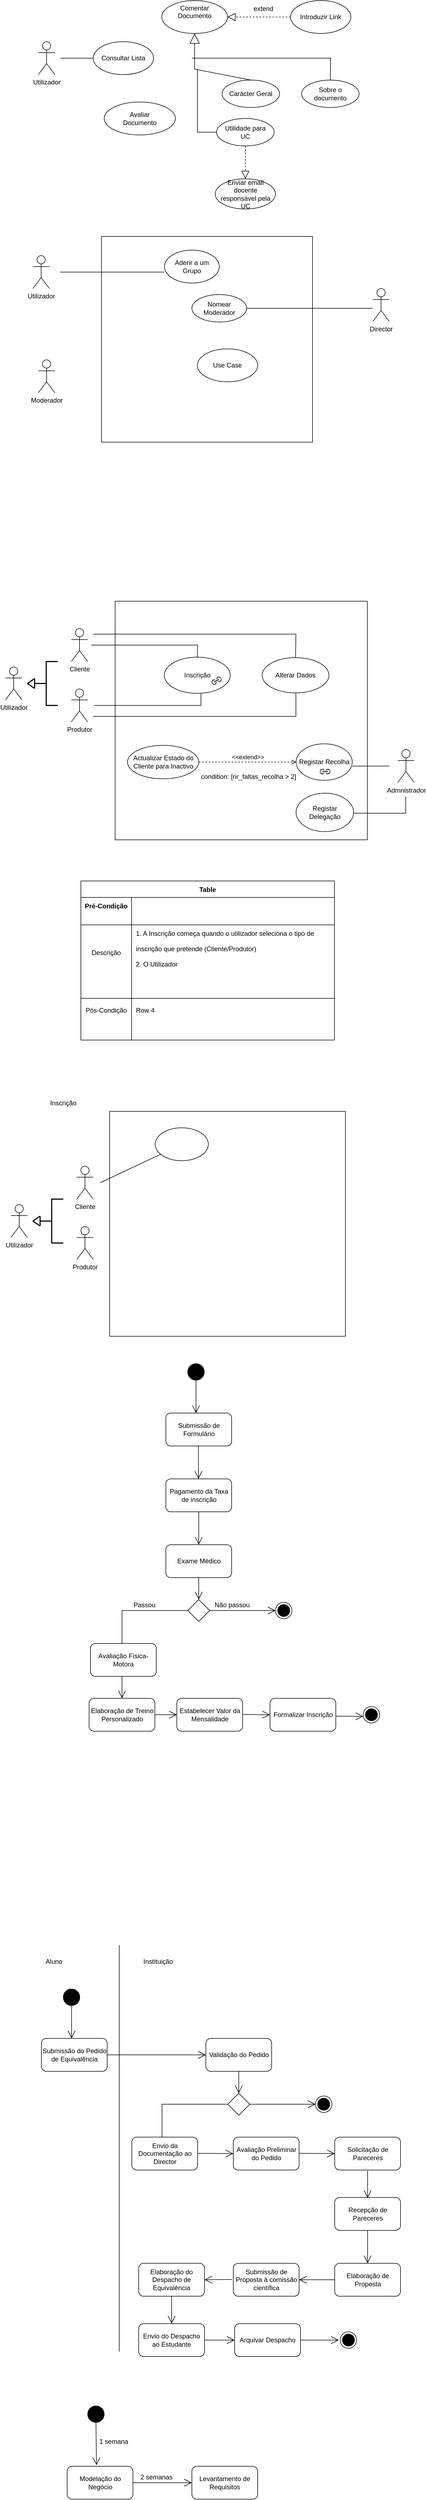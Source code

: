 <mxfile version="20.3.6" type="device"><diagram id="jch3fxAogtX7bxM4VkgL" name="Page-1"><mxGraphModel dx="1038" dy="528" grid="1" gridSize="10" guides="1" tooltips="1" connect="1" arrows="1" fold="1" page="1" pageScale="1" pageWidth="850" pageHeight="1100" math="0" shadow="0"><root><mxCell id="0"/><mxCell id="1" parent="0"/><mxCell id="akfKVIHorlJURZrkTv1t-1" value="Utilizador" style="shape=umlActor;verticalLabelPosition=bottom;verticalAlign=top;html=1;" vertex="1" parent="1"><mxGeometry x="100" y="130" width="30" height="60" as="geometry"/></mxCell><mxCell id="akfKVIHorlJURZrkTv1t-4" value="&lt;div&gt;Comentar &lt;br&gt;&lt;/div&gt;&lt;div&gt;Documento&lt;br&gt;&lt;/div&gt;" style="ellipse;whiteSpace=wrap;html=1;verticalAlign=top;" vertex="1" parent="1"><mxGeometry x="325" y="55" width="120" height="60" as="geometry"/></mxCell><mxCell id="akfKVIHorlJURZrkTv1t-7" value="" style="endArrow=block;dashed=1;endFill=0;endSize=12;html=1;rounded=0;entryX=1;entryY=0.5;entryDx=0;entryDy=0;exitX=0;exitY=0.5;exitDx=0;exitDy=0;" edge="1" parent="1" source="akfKVIHorlJURZrkTv1t-9" target="akfKVIHorlJURZrkTv1t-4"><mxGeometry width="160" relative="1" as="geometry"><mxPoint x="450" y="100" as="sourcePoint"/><mxPoint x="500" y="280" as="targetPoint"/></mxGeometry></mxCell><mxCell id="akfKVIHorlJURZrkTv1t-9" value="Introduzir Link" style="ellipse;whiteSpace=wrap;html=1;" vertex="1" parent="1"><mxGeometry x="560" y="55" width="110" height="60" as="geometry"/></mxCell><mxCell id="akfKVIHorlJURZrkTv1t-13" value="&lt;div&gt;Avaliar&lt;/div&gt;&lt;div&gt;Documento&lt;br&gt;&lt;/div&gt;" style="ellipse;whiteSpace=wrap;html=1;" vertex="1" parent="1"><mxGeometry x="220" y="240" width="130" height="60" as="geometry"/></mxCell><mxCell id="akfKVIHorlJURZrkTv1t-14" value="Consultar Lista" style="ellipse;whiteSpace=wrap;html=1;" vertex="1" parent="1"><mxGeometry x="200" y="130" width="110" height="60" as="geometry"/></mxCell><mxCell id="akfKVIHorlJURZrkTv1t-15" value="" style="line;strokeWidth=1;fillColor=none;align=left;verticalAlign=middle;spacingTop=-1;spacingLeft=3;spacingRight=3;rotatable=0;labelPosition=right;points=[];portConstraint=eastwest;strokeColor=inherit;" vertex="1" parent="1"><mxGeometry x="140" y="156" width="60" height="8" as="geometry"/></mxCell><mxCell id="akfKVIHorlJURZrkTv1t-16" value="extend" style="text;html=1;align=center;verticalAlign=middle;resizable=0;points=[];autosize=1;strokeColor=none;fillColor=none;" vertex="1" parent="1"><mxGeometry x="480" y="55" width="60" height="30" as="geometry"/></mxCell><mxCell id="akfKVIHorlJURZrkTv1t-17" value="" style="endArrow=block;endSize=16;endFill=0;html=1;rounded=0;entryX=0.5;entryY=1;entryDx=0;entryDy=0;exitX=0.5;exitY=0;exitDx=0;exitDy=0;" edge="1" parent="1" source="akfKVIHorlJURZrkTv1t-18" target="akfKVIHorlJURZrkTv1t-4"><mxGeometry width="160" relative="1" as="geometry"><mxPoint x="385" y="210" as="sourcePoint"/><mxPoint x="500" y="280" as="targetPoint"/><Array as="points"><mxPoint x="385" y="180"/></Array></mxGeometry></mxCell><mxCell id="akfKVIHorlJURZrkTv1t-18" value="Carácter Geral" style="ellipse;whiteSpace=wrap;html=1;" vertex="1" parent="1"><mxGeometry x="435" y="200" width="105" height="50" as="geometry"/></mxCell><mxCell id="akfKVIHorlJURZrkTv1t-19" value="&lt;div&gt;Utilidade para&lt;/div&gt;&lt;div&gt;UC&lt;br&gt;&lt;/div&gt;" style="ellipse;whiteSpace=wrap;html=1;" vertex="1" parent="1"><mxGeometry x="425" y="270" width="105" height="50" as="geometry"/></mxCell><mxCell id="akfKVIHorlJURZrkTv1t-20" value="&lt;div&gt;Sobre o &lt;br&gt;&lt;/div&gt;&lt;div&gt;documento&lt;/div&gt;" style="ellipse;whiteSpace=wrap;html=1;" vertex="1" parent="1"><mxGeometry x="580" y="200" width="105" height="50" as="geometry"/></mxCell><mxCell id="akfKVIHorlJURZrkTv1t-22" value="" style="endArrow=none;html=1;rounded=0;exitX=0;exitY=0.5;exitDx=0;exitDy=0;" edge="1" parent="1" source="akfKVIHorlJURZrkTv1t-19"><mxGeometry width="50" height="50" relative="1" as="geometry"><mxPoint x="400" y="310" as="sourcePoint"/><mxPoint x="390" y="180" as="targetPoint"/><Array as="points"><mxPoint x="390" y="295"/></Array></mxGeometry></mxCell><mxCell id="akfKVIHorlJURZrkTv1t-23" value="" style="endArrow=none;html=1;rounded=0;entryX=0.5;entryY=0;entryDx=0;entryDy=0;" edge="1" parent="1" target="akfKVIHorlJURZrkTv1t-20"><mxGeometry width="50" height="50" relative="1" as="geometry"><mxPoint x="380" y="160" as="sourcePoint"/><mxPoint x="630" y="130" as="targetPoint"/><Array as="points"><mxPoint x="633" y="160"/></Array></mxGeometry></mxCell><mxCell id="akfKVIHorlJURZrkTv1t-24" value="" style="endArrow=block;dashed=1;endFill=0;endSize=12;html=1;rounded=0;exitX=0.5;exitY=1;exitDx=0;exitDy=0;" edge="1" parent="1" source="akfKVIHorlJURZrkTv1t-19" target="akfKVIHorlJURZrkTv1t-25"><mxGeometry width="160" relative="1" as="geometry"><mxPoint x="340" y="280" as="sourcePoint"/><mxPoint x="480" y="390" as="targetPoint"/></mxGeometry></mxCell><mxCell id="akfKVIHorlJURZrkTv1t-25" value="Enviar email docente responsável pela UC" style="ellipse;whiteSpace=wrap;html=1;" vertex="1" parent="1"><mxGeometry x="422.5" y="380" width="110" height="55" as="geometry"/></mxCell><mxCell id="akfKVIHorlJURZrkTv1t-26" value="Utilizador" style="shape=umlActor;verticalLabelPosition=bottom;verticalAlign=top;html=1;" vertex="1" parent="1"><mxGeometry x="90" y="520" width="30" height="60" as="geometry"/></mxCell><mxCell id="akfKVIHorlJURZrkTv1t-31" value="" style="rounded=0;whiteSpace=wrap;html=1;rotation=90;" vertex="1" parent="1"><mxGeometry x="220" y="480" width="375" height="385" as="geometry"/></mxCell><mxCell id="akfKVIHorlJURZrkTv1t-29" value="" style="line;strokeWidth=1;fillColor=none;align=left;verticalAlign=middle;spacingTop=-1;spacingLeft=3;spacingRight=3;rotatable=0;labelPosition=right;points=[];portConstraint=eastwest;strokeColor=inherit;" vertex="1" parent="1"><mxGeometry x="140" y="546" width="190" height="8" as="geometry"/></mxCell><mxCell id="akfKVIHorlJURZrkTv1t-30" value="Aderir a um Grupo" style="ellipse;whiteSpace=wrap;html=1;" vertex="1" parent="1"><mxGeometry x="330" y="510" width="100" height="60" as="geometry"/></mxCell><mxCell id="akfKVIHorlJURZrkTv1t-32" value="Director" style="shape=umlActor;verticalLabelPosition=bottom;verticalAlign=top;html=1;" vertex="1" parent="1"><mxGeometry x="710" y="580" width="30" height="60" as="geometry"/></mxCell><mxCell id="akfKVIHorlJURZrkTv1t-37" value="" style="line;strokeWidth=1;fillColor=none;align=left;verticalAlign=middle;spacingTop=-1;spacingLeft=3;spacingRight=3;rotatable=0;labelPosition=right;points=[];portConstraint=eastwest;strokeColor=inherit;" vertex="1" parent="1"><mxGeometry x="480" y="612" width="230" height="8" as="geometry"/></mxCell><mxCell id="akfKVIHorlJURZrkTv1t-38" value="Nomear Moderador" style="ellipse;whiteSpace=wrap;html=1;" vertex="1" parent="1"><mxGeometry x="380" y="591" width="100" height="50" as="geometry"/></mxCell><mxCell id="akfKVIHorlJURZrkTv1t-39" value="Moderador" style="shape=umlActor;verticalLabelPosition=bottom;verticalAlign=top;html=1;" vertex="1" parent="1"><mxGeometry x="100" y="710" width="30" height="60" as="geometry"/></mxCell><mxCell id="akfKVIHorlJURZrkTv1t-40" value="Use Case" style="ellipse;whiteSpace=wrap;html=1;" vertex="1" parent="1"><mxGeometry x="390" y="690" width="110" height="60" as="geometry"/></mxCell><mxCell id="akfKVIHorlJURZrkTv1t-41" value="Utilizador" style="shape=umlActor;verticalLabelPosition=bottom;verticalAlign=top;html=1;" vertex="1" parent="1"><mxGeometry x="40" y="1270" width="30" height="60" as="geometry"/></mxCell><mxCell id="akfKVIHorlJURZrkTv1t-52" value="" style="rounded=0;whiteSpace=wrap;html=1;rotation=90;" vertex="1" parent="1"><mxGeometry x="252.5" y="1137.5" width="435" height="460" as="geometry"/></mxCell><mxCell id="akfKVIHorlJURZrkTv1t-66" value="" style="group" vertex="1" connectable="0" parent="1"><mxGeometry x="80" y="1260" width="55.5" height="80" as="geometry"/></mxCell><mxCell id="akfKVIHorlJURZrkTv1t-62" value="" style="strokeWidth=2;html=1;shape=mxgraph.flowchart.annotation_2;align=left;labelPosition=right;pointerEvents=1;" vertex="1" parent="akfKVIHorlJURZrkTv1t-66"><mxGeometry x="13.134" width="42.366" height="80" as="geometry"/></mxCell><mxCell id="akfKVIHorlJURZrkTv1t-65" value="" style="strokeWidth=2;html=1;shape=mxgraph.flowchart.extract_or_measurement;whiteSpace=wrap;rotation=-90;" vertex="1" parent="akfKVIHorlJURZrkTv1t-66"><mxGeometry x="-1.695" y="33.6" width="16.947" height="12.8" as="geometry"/></mxCell><mxCell id="akfKVIHorlJURZrkTv1t-67" value="Cliente" style="shape=umlActor;verticalLabelPosition=bottom;verticalAlign=top;html=1;" vertex="1" parent="1"><mxGeometry x="160" y="1200" width="30" height="60" as="geometry"/></mxCell><mxCell id="akfKVIHorlJURZrkTv1t-68" value="Produtor" style="shape=umlActor;verticalLabelPosition=bottom;verticalAlign=top;html=1;" vertex="1" parent="1"><mxGeometry x="160" y="1310" width="30" height="60" as="geometry"/></mxCell><mxCell id="akfKVIHorlJURZrkTv1t-96" value="Submissão de Formulário" style="rounded=1;whiteSpace=wrap;html=1;" vertex="1" parent="1"><mxGeometry x="332.5" y="2630" width="120" height="60" as="geometry"/></mxCell><mxCell id="akfKVIHorlJURZrkTv1t-97" value="" style="shape=ellipse;html=1;dashed=0;whitespace=wrap;aspect=fixed;perimeter=ellipsePerimeter;fillColor=#000000;" vertex="1" parent="1"><mxGeometry x="372.5" y="2540" width="30" height="30" as="geometry"/></mxCell><mxCell id="akfKVIHorlJURZrkTv1t-98" value="" style="endArrow=open;endFill=1;endSize=12;html=1;rounded=0;" edge="1" parent="1"><mxGeometry width="160" relative="1" as="geometry"><mxPoint x="387.5" y="2570" as="sourcePoint"/><mxPoint x="387.5" y="2630" as="targetPoint"/></mxGeometry></mxCell><mxCell id="akfKVIHorlJURZrkTv1t-99" value="" style="endArrow=open;endFill=1;endSize=12;html=1;rounded=0;" edge="1" parent="1"><mxGeometry width="160" relative="1" as="geometry"><mxPoint x="392" y="2690" as="sourcePoint"/><mxPoint x="392" y="2750" as="targetPoint"/></mxGeometry></mxCell><mxCell id="akfKVIHorlJURZrkTv1t-100" value="Pagamento da Taxa de inscrição" style="rounded=1;whiteSpace=wrap;html=1;" vertex="1" parent="1"><mxGeometry x="332.5" y="2750" width="120" height="60" as="geometry"/></mxCell><mxCell id="akfKVIHorlJURZrkTv1t-101" value="" style="endArrow=open;endFill=1;endSize=12;html=1;rounded=0;" edge="1" parent="1"><mxGeometry width="160" relative="1" as="geometry"><mxPoint x="392.5" y="2810" as="sourcePoint"/><mxPoint x="392.5" y="2870" as="targetPoint"/></mxGeometry></mxCell><mxCell id="akfKVIHorlJURZrkTv1t-102" value="Exame Médico" style="rounded=1;whiteSpace=wrap;html=1;" vertex="1" parent="1"><mxGeometry x="332.5" y="2870" width="120" height="60" as="geometry"/></mxCell><mxCell id="akfKVIHorlJURZrkTv1t-103" value="" style="shape=rhombus;html=1;dashed=0;whitespace=wrap;perimeter=rhombusPerimeter;fillColor=#FFFFFF;" vertex="1" parent="1"><mxGeometry x="372.5" y="2970" width="40" height="40" as="geometry"/></mxCell><mxCell id="akfKVIHorlJURZrkTv1t-104" value="" style="endArrow=open;endFill=1;endSize=12;html=1;rounded=0;entryX=0.5;entryY=0;entryDx=0;entryDy=0;" edge="1" parent="1" target="akfKVIHorlJURZrkTv1t-103"><mxGeometry width="160" relative="1" as="geometry"><mxPoint x="392.5" y="2930" as="sourcePoint"/><mxPoint x="392.5" y="2990" as="targetPoint"/></mxGeometry></mxCell><mxCell id="akfKVIHorlJURZrkTv1t-105" value="" style="shape=partialRectangle;whiteSpace=wrap;html=1;bottom=0;right=0;fillColor=none;" vertex="1" parent="1"><mxGeometry x="252.5" y="2990" width="120" height="60" as="geometry"/></mxCell><mxCell id="akfKVIHorlJURZrkTv1t-109" value="Avaliação Física-Motora" style="rounded=1;whiteSpace=wrap;html=1;" vertex="1" parent="1"><mxGeometry x="195" y="3050" width="120" height="60" as="geometry"/></mxCell><mxCell id="akfKVIHorlJURZrkTv1t-110" value="" style="ellipse;html=1;shape=endState;fillColor=#000000;strokeColor=#000000;" vertex="1" parent="1"><mxGeometry x="532.5" y="2975" width="30" height="30" as="geometry"/></mxCell><mxCell id="akfKVIHorlJURZrkTv1t-111" value="" style="endArrow=open;endFill=1;endSize=12;html=1;rounded=0;exitX=1;exitY=0.5;exitDx=0;exitDy=0;entryX=0;entryY=0.5;entryDx=0;entryDy=0;" edge="1" parent="1" source="akfKVIHorlJURZrkTv1t-103" target="akfKVIHorlJURZrkTv1t-110"><mxGeometry width="160" relative="1" as="geometry"><mxPoint x="501.5" y="2990" as="sourcePoint"/><mxPoint x="501.5" y="3050" as="targetPoint"/></mxGeometry></mxCell><mxCell id="akfKVIHorlJURZrkTv1t-112" value="" style="endArrow=open;endFill=1;endSize=12;html=1;rounded=0;" edge="1" parent="1"><mxGeometry width="160" relative="1" as="geometry"><mxPoint x="252.5" y="3110" as="sourcePoint"/><mxPoint x="252.5" y="3150" as="targetPoint"/></mxGeometry></mxCell><mxCell id="akfKVIHorlJURZrkTv1t-113" value="Elaboração de Treino Personalizado" style="rounded=1;whiteSpace=wrap;html=1;" vertex="1" parent="1"><mxGeometry x="192.5" y="3150" width="120" height="60" as="geometry"/></mxCell><mxCell id="akfKVIHorlJURZrkTv1t-114" value="" style="endArrow=open;endFill=1;endSize=12;html=1;rounded=0;exitX=1;exitY=0.5;exitDx=0;exitDy=0;" edge="1" parent="1" source="akfKVIHorlJURZrkTv1t-113"><mxGeometry width="160" relative="1" as="geometry"><mxPoint x="361.5" y="3120" as="sourcePoint"/><mxPoint x="352.5" y="3180" as="targetPoint"/></mxGeometry></mxCell><mxCell id="akfKVIHorlJURZrkTv1t-115" value="Estabelecer Valor da Mensalidade" style="rounded=1;whiteSpace=wrap;html=1;" vertex="1" parent="1"><mxGeometry x="352.5" y="3150" width="120" height="60" as="geometry"/></mxCell><mxCell id="akfKVIHorlJURZrkTv1t-116" value="" style="endArrow=open;endFill=1;endSize=12;html=1;rounded=0;exitX=1;exitY=0.5;exitDx=0;exitDy=0;" edge="1" parent="1"><mxGeometry width="160" relative="1" as="geometry"><mxPoint x="472.5" y="3179.5" as="sourcePoint"/><mxPoint x="522.5" y="3180" as="targetPoint"/></mxGeometry></mxCell><mxCell id="akfKVIHorlJURZrkTv1t-117" value="Não passou" style="text;html=1;align=center;verticalAlign=middle;resizable=0;points=[];autosize=1;strokeColor=none;fillColor=none;" vertex="1" parent="1"><mxGeometry x="407.5" y="2965" width="90" height="30" as="geometry"/></mxCell><mxCell id="akfKVIHorlJURZrkTv1t-118" value="Passou" style="text;html=1;align=center;verticalAlign=middle;resizable=0;points=[];autosize=1;strokeColor=none;fillColor=none;" vertex="1" parent="1"><mxGeometry x="262.5" y="2965" width="60" height="30" as="geometry"/></mxCell><mxCell id="akfKVIHorlJURZrkTv1t-119" value="Formalizar Inscrição" style="rounded=1;whiteSpace=wrap;html=1;" vertex="1" parent="1"><mxGeometry x="522.5" y="3150" width="120" height="60" as="geometry"/></mxCell><mxCell id="akfKVIHorlJURZrkTv1t-120" value="" style="endArrow=open;endFill=1;endSize=12;html=1;rounded=0;exitX=1;exitY=0.5;exitDx=0;exitDy=0;" edge="1" parent="1"><mxGeometry width="160" relative="1" as="geometry"><mxPoint x="642.5" y="3182.5" as="sourcePoint"/><mxPoint x="692.5" y="3183" as="targetPoint"/></mxGeometry></mxCell><mxCell id="akfKVIHorlJURZrkTv1t-121" value="" style="ellipse;html=1;shape=endState;fillColor=#000000;strokeColor=#000000;" vertex="1" parent="1"><mxGeometry x="692.5" y="3165" width="30" height="30" as="geometry"/></mxCell><mxCell id="akfKVIHorlJURZrkTv1t-123" value="Submissão do Pedido de Equivalência" style="rounded=1;whiteSpace=wrap;html=1;" vertex="1" parent="1"><mxGeometry x="105.5" y="3770" width="120" height="60" as="geometry"/></mxCell><mxCell id="akfKVIHorlJURZrkTv1t-124" value="" style="shape=ellipse;html=1;dashed=0;whitespace=wrap;aspect=fixed;perimeter=ellipsePerimeter;fillColor=#000000;" vertex="1" parent="1"><mxGeometry x="145.5" y="3680" width="30" height="30" as="geometry"/></mxCell><mxCell id="akfKVIHorlJURZrkTv1t-125" value="" style="endArrow=open;endFill=1;endSize=12;html=1;rounded=0;" edge="1" parent="1"><mxGeometry width="160" relative="1" as="geometry"><mxPoint x="160.5" y="3710" as="sourcePoint"/><mxPoint x="160.5" y="3770" as="targetPoint"/></mxGeometry></mxCell><mxCell id="akfKVIHorlJURZrkTv1t-126" value="" style="endArrow=open;endFill=1;endSize=12;html=1;rounded=0;exitX=1;exitY=0.5;exitDx=0;exitDy=0;entryX=0;entryY=0.5;entryDx=0;entryDy=0;" edge="1" parent="1" source="akfKVIHorlJURZrkTv1t-123" target="akfKVIHorlJURZrkTv1t-127"><mxGeometry width="160" relative="1" as="geometry"><mxPoint x="307.5" y="3820" as="sourcePoint"/><mxPoint x="285.5" y="3800" as="targetPoint"/></mxGeometry></mxCell><mxCell id="akfKVIHorlJURZrkTv1t-127" value="Validação do Pedido" style="rounded=1;whiteSpace=wrap;html=1;" vertex="1" parent="1"><mxGeometry x="405.5" y="3770" width="120" height="60" as="geometry"/></mxCell><mxCell id="akfKVIHorlJURZrkTv1t-128" value="" style="shape=rhombus;html=1;dashed=0;whitespace=wrap;perimeter=rhombusPerimeter;fillColor=#FFFFFF;" vertex="1" parent="1"><mxGeometry x="445.5" y="3870" width="40" height="40" as="geometry"/></mxCell><mxCell id="akfKVIHorlJURZrkTv1t-129" value="" style="endArrow=open;endFill=1;endSize=12;html=1;rounded=0;entryX=0.5;entryY=0;entryDx=0;entryDy=0;" edge="1" parent="1" target="akfKVIHorlJURZrkTv1t-128"><mxGeometry width="160" relative="1" as="geometry"><mxPoint x="465.5" y="3830" as="sourcePoint"/><mxPoint x="465.5" y="3890" as="targetPoint"/></mxGeometry></mxCell><mxCell id="akfKVIHorlJURZrkTv1t-130" value="" style="shape=partialRectangle;whiteSpace=wrap;html=1;bottom=0;right=0;fillColor=none;" vertex="1" parent="1"><mxGeometry x="325.5" y="3890" width="120" height="60" as="geometry"/></mxCell><mxCell id="akfKVIHorlJURZrkTv1t-131" value="" style="endArrow=open;endFill=1;endSize=12;html=1;rounded=0;exitX=1;exitY=0.5;exitDx=0;exitDy=0;entryX=0;entryY=0.5;entryDx=0;entryDy=0;" edge="1" parent="1"><mxGeometry width="160" relative="1" as="geometry"><mxPoint x="485.5" y="3890" as="sourcePoint"/><mxPoint x="605.5" y="3890" as="targetPoint"/></mxGeometry></mxCell><mxCell id="akfKVIHorlJURZrkTv1t-132" value="" style="ellipse;html=1;shape=endState;fillColor=#000000;strokeColor=#000000;" vertex="1" parent="1"><mxGeometry x="605.5" y="3875" width="30" height="30" as="geometry"/></mxCell><mxCell id="akfKVIHorlJURZrkTv1t-133" value="Envio da Documentação ao Director" style="rounded=1;whiteSpace=wrap;html=1;" vertex="1" parent="1"><mxGeometry x="270.5" y="3950" width="120" height="60" as="geometry"/></mxCell><mxCell id="akfKVIHorlJURZrkTv1t-134" value="" style="endArrow=open;endFill=1;endSize=12;html=1;rounded=0;exitX=1;exitY=0.5;exitDx=0;exitDy=0;" edge="1" parent="1"><mxGeometry width="160" relative="1" as="geometry"><mxPoint x="390.5" y="3979.5" as="sourcePoint"/><mxPoint x="455.5" y="3980" as="targetPoint"/></mxGeometry></mxCell><mxCell id="akfKVIHorlJURZrkTv1t-135" value="Avaliação Preliminar do Pedido" style="rounded=1;whiteSpace=wrap;html=1;" vertex="1" parent="1"><mxGeometry x="455.5" y="3950" width="120" height="60" as="geometry"/></mxCell><mxCell id="akfKVIHorlJURZrkTv1t-136" value="" style="endArrow=open;endFill=1;endSize=12;html=1;rounded=0;exitX=1;exitY=0.5;exitDx=0;exitDy=0;" edge="1" parent="1"><mxGeometry width="160" relative="1" as="geometry"><mxPoint x="575.5" y="3979.5" as="sourcePoint"/><mxPoint x="640.5" y="3980" as="targetPoint"/></mxGeometry></mxCell><mxCell id="akfKVIHorlJURZrkTv1t-137" value="Solicitação de Pareceres" style="rounded=1;whiteSpace=wrap;html=1;" vertex="1" parent="1"><mxGeometry x="640.5" y="3950" width="120" height="60" as="geometry"/></mxCell><mxCell id="akfKVIHorlJURZrkTv1t-139" value="Recepção de Pareceres" style="rounded=1;whiteSpace=wrap;html=1;" vertex="1" parent="1"><mxGeometry x="640.5" y="4060" width="120" height="60" as="geometry"/></mxCell><mxCell id="akfKVIHorlJURZrkTv1t-140" value="" style="endArrow=open;endFill=1;endSize=12;html=1;rounded=0;exitX=0.5;exitY=1;exitDx=0;exitDy=0;entryX=0.5;entryY=0;entryDx=0;entryDy=0;" edge="1" parent="1" source="akfKVIHorlJURZrkTv1t-139" target="akfKVIHorlJURZrkTv1t-141"><mxGeometry width="160" relative="1" as="geometry"><mxPoint x="835.5" y="4090" as="sourcePoint"/><mxPoint x="885.5" y="4060" as="targetPoint"/></mxGeometry></mxCell><mxCell id="akfKVIHorlJURZrkTv1t-141" value="Elaboração de Proposta" style="rounded=1;whiteSpace=wrap;html=1;" vertex="1" parent="1"><mxGeometry x="640.5" y="4180" width="120" height="60" as="geometry"/></mxCell><mxCell id="akfKVIHorlJURZrkTv1t-142" value="" style="endArrow=open;endFill=1;endSize=12;html=1;rounded=0;exitX=0;exitY=0.5;exitDx=0;exitDy=0;entryX=1;entryY=0.5;entryDx=0;entryDy=0;" edge="1" parent="1" source="akfKVIHorlJURZrkTv1t-141" target="akfKVIHorlJURZrkTv1t-143"><mxGeometry width="160" relative="1" as="geometry"><mxPoint x="610.5" y="4170" as="sourcePoint"/><mxPoint x="610.5" y="4220" as="targetPoint"/></mxGeometry></mxCell><mxCell id="akfKVIHorlJURZrkTv1t-143" value="Submissão de Proposta à comissão científica" style="rounded=1;whiteSpace=wrap;html=1;" vertex="1" parent="1"><mxGeometry x="455.5" y="4180" width="120" height="60" as="geometry"/></mxCell><mxCell id="akfKVIHorlJURZrkTv1t-144" value="Elaboração do Despacho de Equivalência" style="rounded=1;whiteSpace=wrap;html=1;" vertex="1" parent="1"><mxGeometry x="283" y="4180" width="120" height="60" as="geometry"/></mxCell><mxCell id="akfKVIHorlJURZrkTv1t-145" value="" style="endArrow=open;endFill=1;endSize=12;html=1;rounded=0;exitX=0.5;exitY=1;exitDx=0;exitDy=0;" edge="1" parent="1" source="akfKVIHorlJURZrkTv1t-144"><mxGeometry width="160" relative="1" as="geometry"><mxPoint x="253" y="4170" as="sourcePoint"/><mxPoint x="343" y="4290" as="targetPoint"/></mxGeometry></mxCell><mxCell id="akfKVIHorlJURZrkTv1t-146" value="" style="endArrow=open;endFill=1;endSize=12;html=1;rounded=0;exitX=0;exitY=0.5;exitDx=0;exitDy=0;entryX=1;entryY=0.5;entryDx=0;entryDy=0;" edge="1" parent="1" target="akfKVIHorlJURZrkTv1t-144"><mxGeometry width="160" relative="1" as="geometry"><mxPoint x="453" y="4209.5" as="sourcePoint"/><mxPoint x="388" y="4209.5" as="targetPoint"/></mxGeometry></mxCell><mxCell id="akfKVIHorlJURZrkTv1t-147" value="Envio do Despacho ao Estudante" style="rounded=1;whiteSpace=wrap;html=1;" vertex="1" parent="1"><mxGeometry x="283" y="4290" width="120" height="60" as="geometry"/></mxCell><mxCell id="akfKVIHorlJURZrkTv1t-148" value="" style="endArrow=open;endFill=1;endSize=12;html=1;rounded=0;exitX=1;exitY=0.5;exitDx=0;exitDy=0;" edge="1" parent="1" source="akfKVIHorlJURZrkTv1t-147"><mxGeometry width="160" relative="1" as="geometry"><mxPoint x="293" y="4430" as="sourcePoint"/><mxPoint x="458" y="4320" as="targetPoint"/></mxGeometry></mxCell><mxCell id="akfKVIHorlJURZrkTv1t-149" value="Arquivar Despacho" style="rounded=1;whiteSpace=wrap;html=1;" vertex="1" parent="1"><mxGeometry x="458" y="4290" width="120" height="60" as="geometry"/></mxCell><mxCell id="akfKVIHorlJURZrkTv1t-150" value="" style="endArrow=open;endFill=1;endSize=12;html=1;rounded=0;exitX=1;exitY=0.5;exitDx=0;exitDy=0;" edge="1" parent="1" source="akfKVIHorlJURZrkTv1t-149"><mxGeometry width="160" relative="1" as="geometry"><mxPoint x="293" y="4540" as="sourcePoint"/><mxPoint x="648" y="4320" as="targetPoint"/></mxGeometry></mxCell><mxCell id="akfKVIHorlJURZrkTv1t-151" value="" style="ellipse;html=1;shape=endState;fillColor=#000000;strokeColor=#000000;" vertex="1" parent="1"><mxGeometry x="650.5" y="4305" width="30" height="30" as="geometry"/></mxCell><mxCell id="akfKVIHorlJURZrkTv1t-153" value="" style="endArrow=open;endFill=1;endSize=12;html=1;rounded=0;exitX=0.5;exitY=1;exitDx=0;exitDy=0;" edge="1" parent="1"><mxGeometry width="160" relative="1" as="geometry"><mxPoint x="700.5" y="4011" as="sourcePoint"/><mxPoint x="700.5" y="4061" as="targetPoint"/></mxGeometry></mxCell><mxCell id="akfKVIHorlJURZrkTv1t-155" value="" style="endArrow=none;html=1;rounded=0;" edge="1" parent="1"><mxGeometry relative="1" as="geometry"><mxPoint x="247.5" y="4341" as="sourcePoint"/><mxPoint x="247.5" y="3600" as="targetPoint"/></mxGeometry></mxCell><mxCell id="akfKVIHorlJURZrkTv1t-156" value="Aluno" style="text;html=1;align=center;verticalAlign=middle;resizable=0;points=[];autosize=1;strokeColor=none;fillColor=none;" vertex="1" parent="1"><mxGeometry x="102.5" y="3615" width="50" height="30" as="geometry"/></mxCell><mxCell id="akfKVIHorlJURZrkTv1t-157" value="Instituição" style="text;html=1;align=center;verticalAlign=middle;resizable=0;points=[];autosize=1;strokeColor=none;fillColor=none;" vertex="1" parent="1"><mxGeometry x="277.5" y="3615" width="80" height="30" as="geometry"/></mxCell><mxCell id="akfKVIHorlJURZrkTv1t-158" value="&lt;div&gt;Modelação do &lt;br&gt;&lt;/div&gt;&lt;div&gt;Negócio&lt;/div&gt;" style="rounded=1;whiteSpace=wrap;html=1;" vertex="1" parent="1"><mxGeometry x="152.5" y="4550" width="120" height="60" as="geometry"/></mxCell><mxCell id="akfKVIHorlJURZrkTv1t-159" value="" style="shape=ellipse;html=1;dashed=0;whitespace=wrap;aspect=fixed;perimeter=ellipsePerimeter;fillColor=#000000;" vertex="1" parent="1"><mxGeometry x="190" y="4440" width="30" height="30" as="geometry"/></mxCell><mxCell id="akfKVIHorlJURZrkTv1t-160" value="" style="endArrow=open;endFill=1;endSize=12;html=1;rounded=0;exitX=0.5;exitY=1;exitDx=0;exitDy=0;entryX=0.446;entryY=-0.033;entryDx=0;entryDy=0;entryPerimeter=0;" edge="1" parent="1" source="akfKVIHorlJURZrkTv1t-159" target="akfKVIHorlJURZrkTv1t-158"><mxGeometry width="160" relative="1" as="geometry"><mxPoint x="202.5" y="4490" as="sourcePoint"/><mxPoint x="202.5" y="4550" as="targetPoint"/></mxGeometry></mxCell><mxCell id="akfKVIHorlJURZrkTv1t-161" value="1 semana" style="text;html=1;align=center;verticalAlign=middle;resizable=0;points=[];autosize=1;strokeColor=none;fillColor=none;" vertex="1" parent="1"><mxGeometry x="197.25" y="4490" width="80" height="30" as="geometry"/></mxCell><mxCell id="akfKVIHorlJURZrkTv1t-162" value="&lt;div&gt;Levantamento de &lt;br&gt;&lt;/div&gt;&lt;div&gt;Requisitos&lt;br&gt;&lt;/div&gt;" style="rounded=1;whiteSpace=wrap;html=1;" vertex="1" parent="1"><mxGeometry x="380" y="4550" width="120" height="60" as="geometry"/></mxCell><mxCell id="akfKVIHorlJURZrkTv1t-165" value="" style="endArrow=open;endFill=1;endSize=12;html=1;rounded=0;exitX=1;exitY=0.5;exitDx=0;exitDy=0;" edge="1" parent="1" source="akfKVIHorlJURZrkTv1t-158"><mxGeometry width="160" relative="1" as="geometry"><mxPoint x="405.5" y="4570" as="sourcePoint"/><mxPoint x="380" y="4580" as="targetPoint"/></mxGeometry></mxCell><mxCell id="akfKVIHorlJURZrkTv1t-166" value="2 semanas" style="text;html=1;align=center;verticalAlign=middle;resizable=0;points=[];autosize=1;strokeColor=none;fillColor=none;" vertex="1" parent="1"><mxGeometry x="275" y="4555" width="80" height="30" as="geometry"/></mxCell><mxCell id="akfKVIHorlJURZrkTv1t-179" value="Admnistrador" style="shape=umlActor;verticalLabelPosition=bottom;verticalAlign=top;html=1;" vertex="1" parent="1"><mxGeometry x="755.5" y="1420.5" width="30" height="60" as="geometry"/></mxCell><mxCell id="akfKVIHorlJURZrkTv1t-180" value="" style="line;strokeWidth=1;fillColor=none;align=left;verticalAlign=middle;spacingTop=-1;spacingLeft=3;spacingRight=3;rotatable=0;labelPosition=right;points=[];portConstraint=eastwest;strokeColor=inherit;" vertex="1" parent="1"><mxGeometry x="672.5" y="1446.5" width="67.5" height="8" as="geometry"/></mxCell><mxCell id="akfKVIHorlJURZrkTv1t-181" value="Registar Recolha" style="ellipse;whiteSpace=wrap;html=1;" vertex="1" parent="1"><mxGeometry x="570" y="1410" width="102.5" height="66.5" as="geometry"/></mxCell><mxCell id="akfKVIHorlJURZrkTv1t-182" value="&amp;lt;&amp;lt;extend&amp;gt;&amp;gt;" style="html=1;verticalAlign=bottom;labelBackgroundColor=none;endArrow=open;endFill=0;dashed=1;rounded=0;exitX=1;exitY=0.5;exitDx=0;exitDy=0;entryX=0;entryY=0.5;entryDx=0;entryDy=0;" edge="1" parent="1" source="akfKVIHorlJURZrkTv1t-183" target="akfKVIHorlJURZrkTv1t-181"><mxGeometry width="160" relative="1" as="geometry"><mxPoint x="442.5" y="1406.5" as="sourcePoint"/><mxPoint x="602.5" y="1406.5" as="targetPoint"/></mxGeometry></mxCell><mxCell id="akfKVIHorlJURZrkTv1t-183" value="Actualizar Estado do Cliente para Inactivo" style="ellipse;whiteSpace=wrap;html=1;" vertex="1" parent="1"><mxGeometry x="262.5" y="1412.75" width="130" height="61" as="geometry"/></mxCell><mxCell id="akfKVIHorlJURZrkTv1t-184" value="condition: [nr_faltas_recolha &amp;gt; 2]" style="text;html=1;align=center;verticalAlign=middle;resizable=0;points=[];autosize=1;strokeColor=none;fillColor=none;" vertex="1" parent="1"><mxGeometry x="387.5" y="1454.5" width="190" height="30" as="geometry"/></mxCell><mxCell id="akfKVIHorlJURZrkTv1t-185" value="" style="shape=partialRectangle;whiteSpace=wrap;html=1;top=0;left=0;fillColor=none;strokeColor=#000000;" vertex="1" parent="1"><mxGeometry x="672.5" y="1506.5" width="97.5" height="30" as="geometry"/></mxCell><mxCell id="akfKVIHorlJURZrkTv1t-186" value="Registar Delegação" style="ellipse;whiteSpace=wrap;html=1;" vertex="1" parent="1"><mxGeometry x="570" y="1500" width="105" height="70" as="geometry"/></mxCell><mxCell id="akfKVIHorlJURZrkTv1t-193" value="" style="rounded=0;whiteSpace=wrap;html=1;strokeColor=#000000;fillColor=#FFFFFF;" vertex="1" parent="1"><mxGeometry x="230" y="2080" width="430" height="410" as="geometry"/></mxCell><mxCell id="akfKVIHorlJURZrkTv1t-190" value="" style="group" vertex="1" connectable="0" parent="1"><mxGeometry x="200" y="1210" width="430" height="150" as="geometry"/></mxCell><mxCell id="akfKVIHorlJURZrkTv1t-187" value="" style="endArrow=none;html=1;rounded=0;entryX=0.5;entryY=0;entryDx=0;entryDy=0;" edge="1" parent="akfKVIHorlJURZrkTv1t-190" target="akfKVIHorlJURZrkTv1t-188"><mxGeometry width="50" height="50" relative="1" as="geometry"><mxPoint as="sourcePoint"/><mxPoint x="195.701" y="21.429" as="targetPoint"/><Array as="points"><mxPoint x="369.732"/></Array></mxGeometry></mxCell><mxCell id="akfKVIHorlJURZrkTv1t-188" value="Alterar Dados" style="ellipse;whiteSpace=wrap;html=1;" vertex="1" parent="akfKVIHorlJURZrkTv1t-190"><mxGeometry x="308.11" y="42.857" width="121.89" height="64.286" as="geometry"/></mxCell><mxCell id="akfKVIHorlJURZrkTv1t-189" value="" style="shape=partialRectangle;whiteSpace=wrap;html=1;top=0;left=0;fillColor=none;strokeColor=#000000;" vertex="1" parent="akfKVIHorlJURZrkTv1t-190"><mxGeometry y="107.143" width="369.732" height="42.857" as="geometry"/></mxCell><mxCell id="akfKVIHorlJURZrkTv1t-191" value="" style="group" vertex="1" connectable="0" parent="1"><mxGeometry x="202" y="1230" width="248" height="110" as="geometry"/></mxCell><mxCell id="akfKVIHorlJURZrkTv1t-74" value="Inscrição" style="ellipse;whiteSpace=wrap;html=1;" vertex="1" parent="akfKVIHorlJURZrkTv1t-191"><mxGeometry x="127.677" y="22" width="120.323" height="66" as="geometry"/></mxCell><mxCell id="akfKVIHorlJURZrkTv1t-173" value="" style="shape=partialRectangle;whiteSpace=wrap;html=1;top=0;left=0;fillColor=none;strokeColor=#000000;" vertex="1" parent="akfKVIHorlJURZrkTv1t-191"><mxGeometry y="88" width="194.523" height="22" as="geometry"/></mxCell><mxCell id="akfKVIHorlJURZrkTv1t-178" value="" style="endArrow=none;html=1;rounded=0;entryX=0.5;entryY=0;entryDx=0;entryDy=0;" edge="1" parent="akfKVIHorlJURZrkTv1t-191" target="akfKVIHorlJURZrkTv1t-74"><mxGeometry width="50" height="50" relative="1" as="geometry"><mxPoint x="-5.348" as="sourcePoint"/><mxPoint x="187.838" y="-4.4" as="targetPoint"/><Array as="points"><mxPoint x="188.507"/></Array></mxGeometry></mxCell><mxCell id="akfKVIHorlJURZrkTv1t-192" value="" style="sketch=0;pointerEvents=1;shadow=0;dashed=0;html=1;strokeColor=none;fillColor=#505050;labelPosition=center;verticalLabelPosition=bottom;verticalAlign=top;outlineConnect=0;align=center;shape=mxgraph.office.concepts.link;rotation=-30;" vertex="1" parent="akfKVIHorlJURZrkTv1t-191"><mxGeometry x="213" y="60" width="20" height="10" as="geometry"/></mxCell><mxCell id="akfKVIHorlJURZrkTv1t-194" value="" style="sketch=0;pointerEvents=1;shadow=0;dashed=0;html=1;strokeColor=none;fillColor=#505050;labelPosition=center;verticalLabelPosition=bottom;verticalAlign=top;outlineConnect=0;align=center;shape=mxgraph.office.concepts.link;rotation=0;" vertex="1" parent="1"><mxGeometry x="613" y="1455.5" width="20" height="10" as="geometry"/></mxCell><mxCell id="akfKVIHorlJURZrkTv1t-196" value="Inscrição" style="text;html=1;align=center;verticalAlign=middle;resizable=0;points=[];autosize=1;strokeColor=none;fillColor=none;" vertex="1" parent="1"><mxGeometry x="110" y="2050" width="70" height="30" as="geometry"/></mxCell><mxCell id="akfKVIHorlJURZrkTv1t-197" value="Utilizador" style="shape=umlActor;verticalLabelPosition=bottom;verticalAlign=top;html=1;" vertex="1" parent="1"><mxGeometry x="50" y="2250" width="30" height="60" as="geometry"/></mxCell><mxCell id="akfKVIHorlJURZrkTv1t-198" value="" style="group" vertex="1" connectable="0" parent="1"><mxGeometry x="90" y="2240" width="55.5" height="80" as="geometry"/></mxCell><mxCell id="akfKVIHorlJURZrkTv1t-199" value="" style="strokeWidth=2;html=1;shape=mxgraph.flowchart.annotation_2;align=left;labelPosition=right;pointerEvents=1;" vertex="1" parent="akfKVIHorlJURZrkTv1t-198"><mxGeometry x="13.134" width="42.366" height="80" as="geometry"/></mxCell><mxCell id="akfKVIHorlJURZrkTv1t-200" value="" style="strokeWidth=2;html=1;shape=mxgraph.flowchart.extract_or_measurement;whiteSpace=wrap;rotation=-90;" vertex="1" parent="akfKVIHorlJURZrkTv1t-198"><mxGeometry x="-1.695" y="33.6" width="16.947" height="12.8" as="geometry"/></mxCell><mxCell id="akfKVIHorlJURZrkTv1t-201" value="Cliente" style="shape=umlActor;verticalLabelPosition=bottom;verticalAlign=top;html=1;" vertex="1" parent="1"><mxGeometry x="170" y="2180" width="30" height="60" as="geometry"/></mxCell><mxCell id="akfKVIHorlJURZrkTv1t-202" value="Produtor" style="shape=umlActor;verticalLabelPosition=bottom;verticalAlign=top;html=1;" vertex="1" parent="1"><mxGeometry x="170" y="2290" width="30" height="60" as="geometry"/></mxCell><mxCell id="akfKVIHorlJURZrkTv1t-203" value="" style="endArrow=none;html=1;rounded=0;" edge="1" parent="1" target="akfKVIHorlJURZrkTv1t-204"><mxGeometry width="50" height="50" relative="1" as="geometry"><mxPoint x="213" y="2210" as="sourcePoint"/><mxPoint x="560" y="2000" as="targetPoint"/></mxGeometry></mxCell><mxCell id="akfKVIHorlJURZrkTv1t-204" value="" style="ellipse;whiteSpace=wrap;html=1;strokeColor=#000000;fillColor=#FFFFFF;" vertex="1" parent="1"><mxGeometry x="313" y="2110" width="97" height="60" as="geometry"/></mxCell><mxCell id="akfKVIHorlJURZrkTv1t-205" value="Table" style="shape=table;startSize=30;container=1;collapsible=1;childLayout=tableLayout;fixedRows=1;rowLines=0;fontStyle=1;align=center;resizeLast=1;strokeColor=#000000;fillColor=#FFFFFF;" vertex="1" parent="1"><mxGeometry x="177.5" y="1660" width="462.5" height="290" as="geometry"/></mxCell><mxCell id="akfKVIHorlJURZrkTv1t-206" value="" style="shape=tableRow;horizontal=0;startSize=0;swimlaneHead=0;swimlaneBody=0;fillColor=none;collapsible=0;dropTarget=0;points=[[0,0.5],[1,0.5]];portConstraint=eastwest;top=0;left=0;right=0;bottom=0;strokeColor=#000000;" vertex="1" parent="akfKVIHorlJURZrkTv1t-205"><mxGeometry y="30" width="462.5" height="30" as="geometry"/></mxCell><mxCell id="akfKVIHorlJURZrkTv1t-207" value="Pré-Condição" style="shape=partialRectangle;connectable=0;fillColor=none;top=0;left=0;bottom=0;right=0;fontStyle=1;overflow=hidden;strokeColor=#000000;" vertex="1" parent="akfKVIHorlJURZrkTv1t-206"><mxGeometry width="92.5" height="30" as="geometry"><mxRectangle width="92.5" height="30" as="alternateBounds"/></mxGeometry></mxCell><mxCell id="akfKVIHorlJURZrkTv1t-208" value="" style="shape=partialRectangle;connectable=0;fillColor=none;top=0;left=0;bottom=0;right=0;align=left;spacingLeft=6;fontStyle=5;overflow=hidden;strokeColor=#000000;" vertex="1" parent="akfKVIHorlJURZrkTv1t-206"><mxGeometry x="92.5" width="370" height="30" as="geometry"><mxRectangle width="370" height="30" as="alternateBounds"/></mxGeometry></mxCell><mxCell id="akfKVIHorlJURZrkTv1t-209" value="" style="shape=tableRow;horizontal=0;startSize=0;swimlaneHead=0;swimlaneBody=0;fillColor=none;collapsible=0;dropTarget=0;points=[[0,0.5],[1,0.5]];portConstraint=eastwest;top=0;left=0;right=0;bottom=1;strokeColor=#000000;" vertex="1" parent="akfKVIHorlJURZrkTv1t-205"><mxGeometry y="60" width="462.5" height="20" as="geometry"/></mxCell><mxCell id="akfKVIHorlJURZrkTv1t-210" value="" style="shape=partialRectangle;connectable=0;fillColor=none;top=0;left=0;bottom=0;right=0;fontStyle=1;overflow=hidden;strokeColor=#000000;" vertex="1" parent="akfKVIHorlJURZrkTv1t-209"><mxGeometry width="92.5" height="20" as="geometry"><mxRectangle width="92.5" height="20" as="alternateBounds"/></mxGeometry></mxCell><mxCell id="akfKVIHorlJURZrkTv1t-211" value="" style="shape=partialRectangle;connectable=0;fillColor=none;top=0;left=0;bottom=0;right=0;align=left;spacingLeft=6;fontStyle=5;overflow=hidden;strokeColor=#000000;" vertex="1" parent="akfKVIHorlJURZrkTv1t-209"><mxGeometry x="92.5" width="370" height="20" as="geometry"><mxRectangle width="370" height="20" as="alternateBounds"/></mxGeometry></mxCell><mxCell id="akfKVIHorlJURZrkTv1t-212" value="" style="shape=tableRow;horizontal=0;startSize=0;swimlaneHead=0;swimlaneBody=0;fillColor=none;collapsible=0;dropTarget=0;points=[[0,0.5],[1,0.5]];portConstraint=eastwest;top=0;left=0;right=0;bottom=0;strokeColor=#000000;" vertex="1" parent="akfKVIHorlJURZrkTv1t-205"><mxGeometry y="80" width="462.5" height="100" as="geometry"/></mxCell><mxCell id="akfKVIHorlJURZrkTv1t-213" value="Descrição" style="shape=partialRectangle;connectable=0;fillColor=none;top=0;left=0;bottom=0;right=0;editable=1;overflow=hidden;strokeColor=#000000;" vertex="1" parent="akfKVIHorlJURZrkTv1t-212"><mxGeometry width="92.5" height="100" as="geometry"><mxRectangle width="92.5" height="100" as="alternateBounds"/></mxGeometry></mxCell><mxCell id="akfKVIHorlJURZrkTv1t-214" value="1. A Inscrição começa quando o utilizador seleciona o tipo de &#xA;&#xA;inscrição que pretende (Cliente/Produtor)&#xA;&#xA;2. O Utilizador &#xA;" style="shape=partialRectangle;connectable=0;fillColor=none;top=0;left=0;bottom=0;right=0;align=left;spacingLeft=6;overflow=hidden;strokeColor=#000000;" vertex="1" parent="akfKVIHorlJURZrkTv1t-212"><mxGeometry x="92.5" width="370" height="100" as="geometry"><mxRectangle width="370" height="100" as="alternateBounds"/></mxGeometry></mxCell><mxCell id="akfKVIHorlJURZrkTv1t-215" value="" style="shape=tableRow;horizontal=0;startSize=0;swimlaneHead=0;swimlaneBody=0;fillColor=none;collapsible=0;dropTarget=0;points=[[0,0.5],[1,0.5]];portConstraint=eastwest;top=0;left=0;right=0;bottom=0;strokeColor=#000000;" vertex="1" parent="akfKVIHorlJURZrkTv1t-205"><mxGeometry y="180" width="462.5" height="110" as="geometry"/></mxCell><mxCell id="akfKVIHorlJURZrkTv1t-216" value="Pós-Condição" style="shape=partialRectangle;connectable=0;fillColor=none;top=0;left=0;bottom=0;right=0;editable=1;overflow=hidden;strokeColor=#000000;" vertex="1" parent="akfKVIHorlJURZrkTv1t-215"><mxGeometry width="92.5" height="110" as="geometry"><mxRectangle width="92.5" height="110" as="alternateBounds"/></mxGeometry></mxCell><mxCell id="akfKVIHorlJURZrkTv1t-217" value="Row 4" style="shape=partialRectangle;connectable=0;fillColor=none;top=0;left=0;bottom=0;right=0;align=left;spacingLeft=6;overflow=hidden;strokeColor=#000000;" vertex="1" parent="akfKVIHorlJURZrkTv1t-215"><mxGeometry x="92.5" width="370" height="110" as="geometry"><mxRectangle width="370" height="110" as="alternateBounds"/></mxGeometry></mxCell><mxCell id="akfKVIHorlJURZrkTv1t-218" value="" style="line;strokeWidth=1;fillColor=none;align=left;verticalAlign=middle;spacingTop=-1;spacingLeft=3;spacingRight=3;rotatable=0;labelPosition=right;points=[];portConstraint=eastwest;strokeColor=inherit;" vertex="1" parent="1"><mxGeometry x="177.25" y="1870" width="462.5" height="8" as="geometry"/></mxCell></root></mxGraphModel></diagram></mxfile>